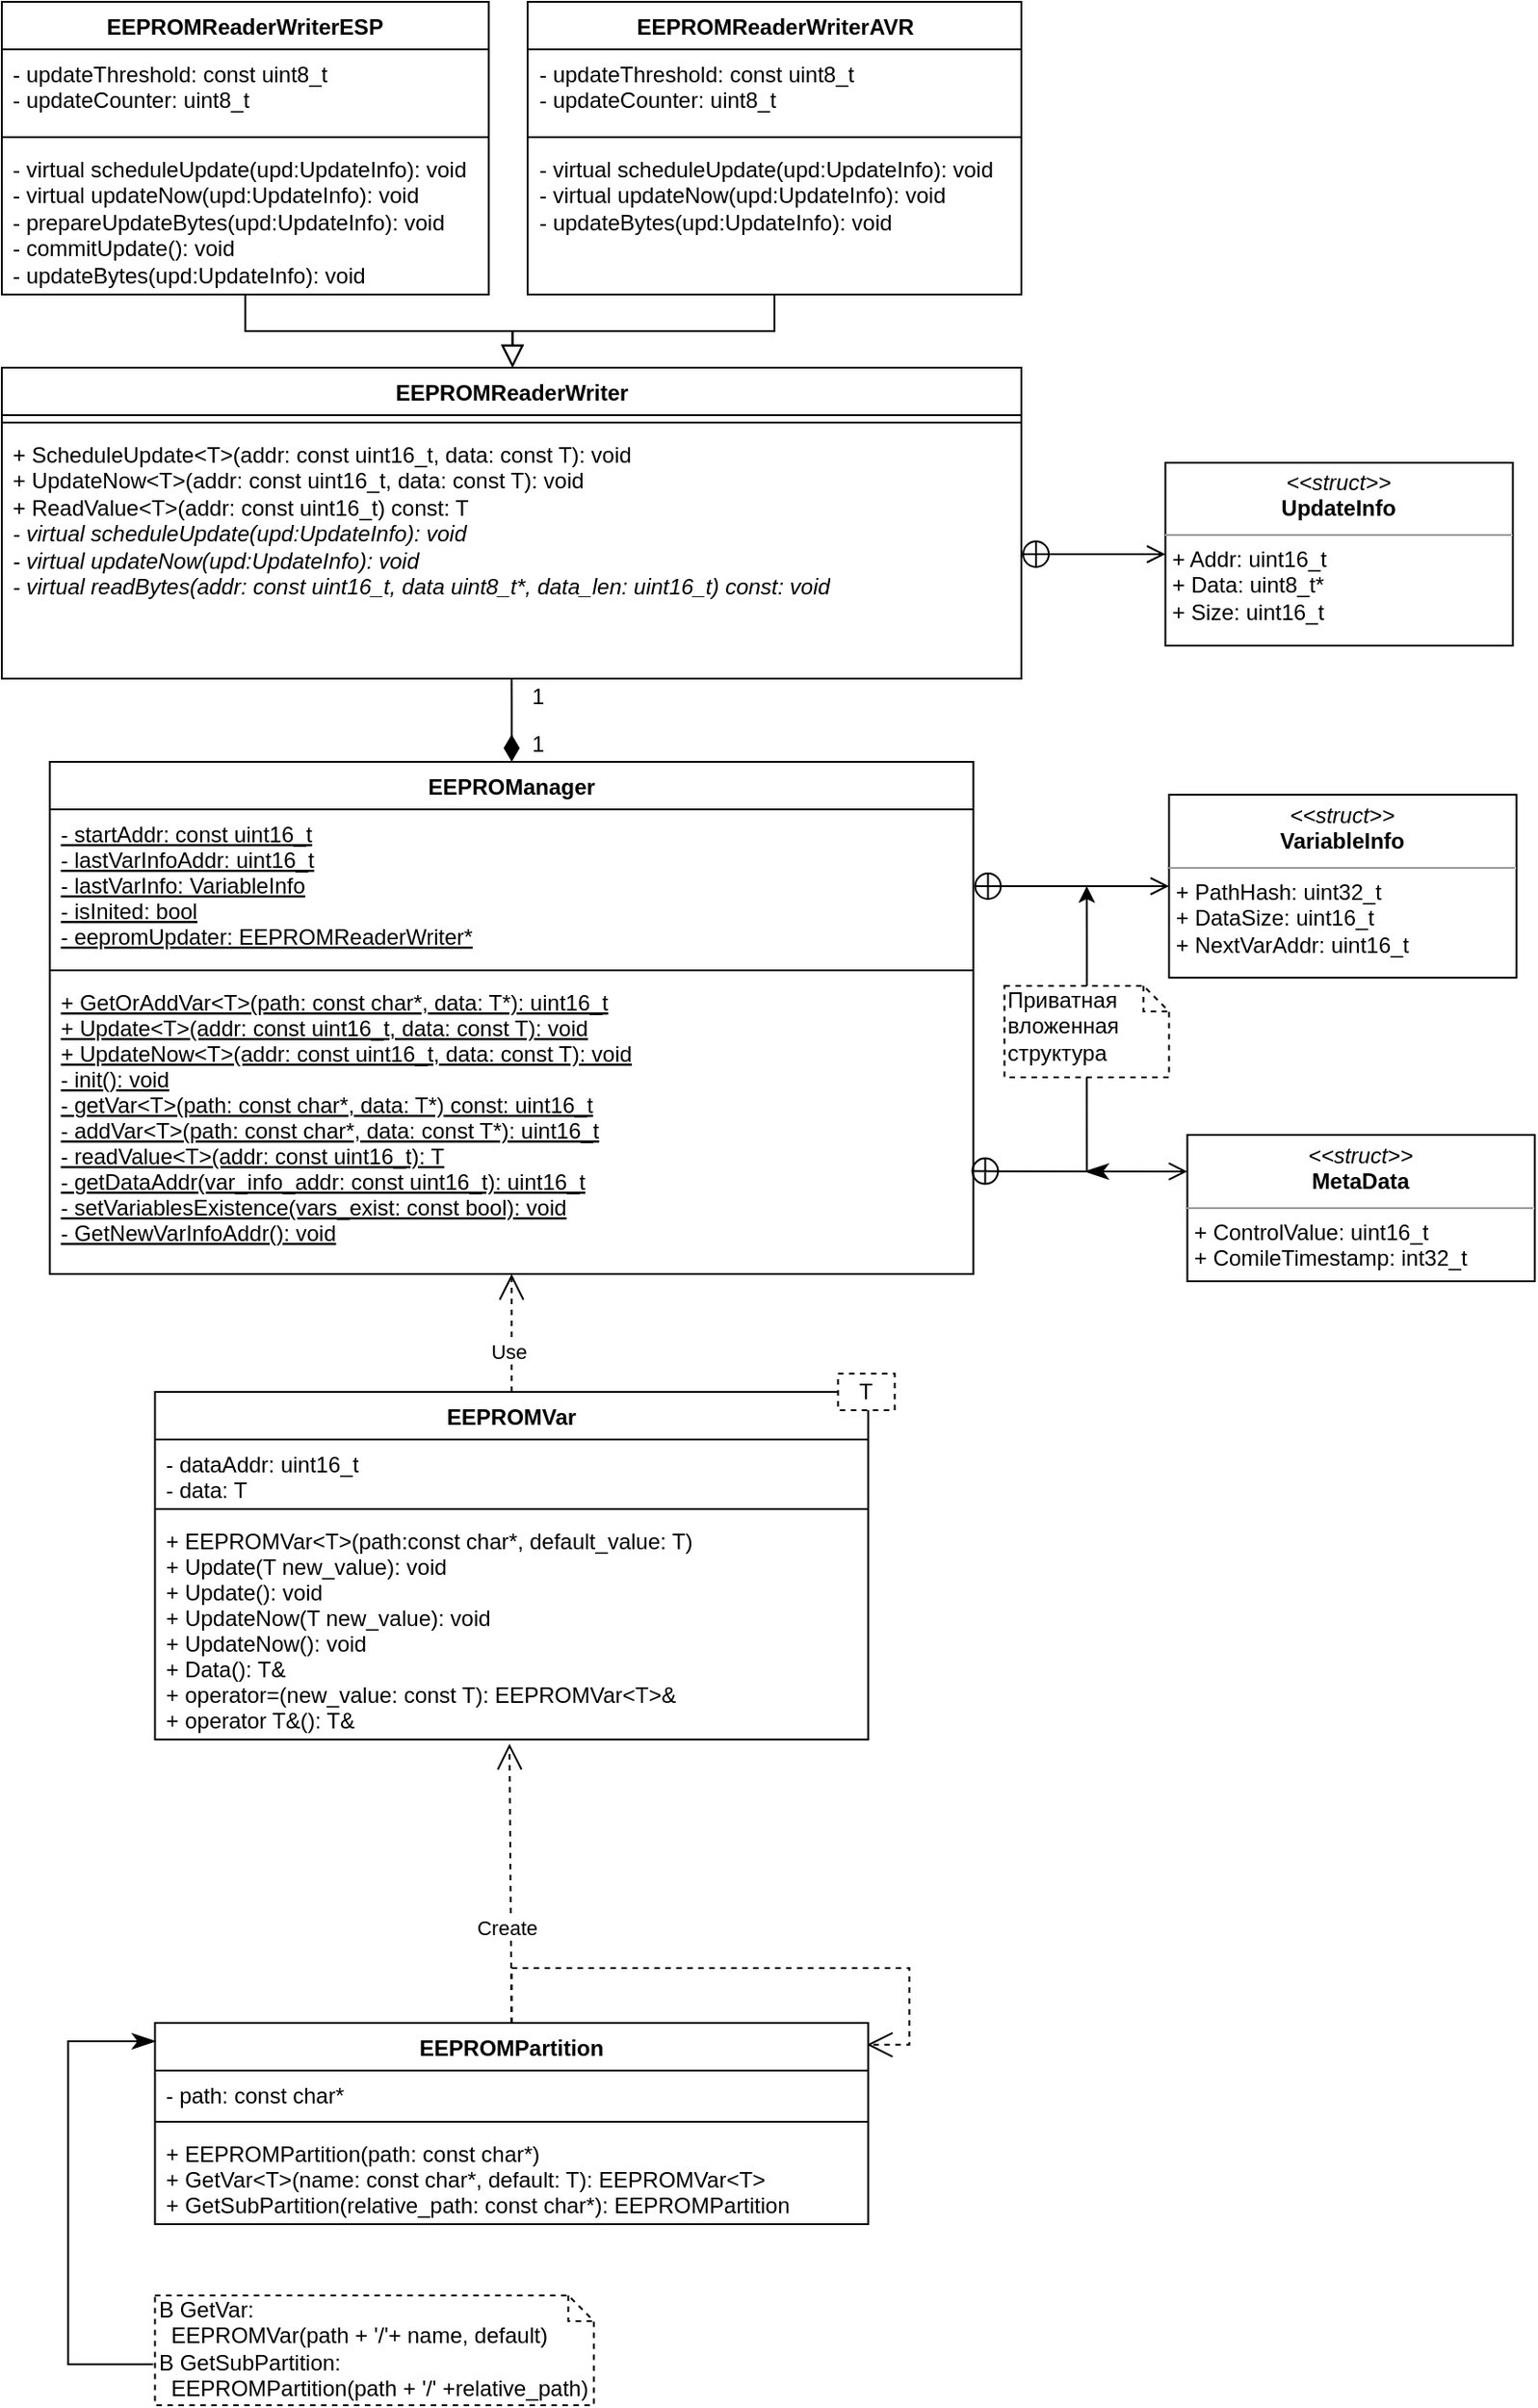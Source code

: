 <mxfile version="21.3.3" type="device">
  <diagram id="DedFYuknbq_vAPVtTDtG" name="Page-1">
    <mxGraphModel dx="1974" dy="624" grid="1" gridSize="10" guides="1" tooltips="1" connect="1" arrows="1" fold="1" page="1" pageScale="1" pageWidth="827" pageHeight="1169" math="0" shadow="0">
      <root>
        <mxCell id="0" />
        <mxCell id="1" parent="0" />
        <mxCell id="ljuwAe2FuJhUJJeVi3LY-82" value="" style="endArrow=open;endSize=12;dashed=1;html=1;rounded=0;exitX=0.5;exitY=0;exitDx=0;exitDy=0;entryX=0.998;entryY=0.108;entryDx=0;entryDy=0;edgeStyle=orthogonalEdgeStyle;entryPerimeter=0;" parent="1" source="ljuwAe2FuJhUJJeVi3LY-75" target="ljuwAe2FuJhUJJeVi3LY-75" edge="1">
          <mxGeometry width="160" relative="1" as="geometry">
            <mxPoint x="-352.75" y="1145" as="sourcePoint" />
            <mxPoint x="-353.75" y="1056" as="targetPoint" />
            <Array as="points">
              <mxPoint x="-510.75" y="1115" />
              <mxPoint x="-293.75" y="1115" />
              <mxPoint x="-293.75" y="1157" />
            </Array>
          </mxGeometry>
        </mxCell>
        <mxCell id="ljuwAe2FuJhUJJeVi3LY-53" value="EEPROMVar" style="swimlane;fontStyle=1;align=center;verticalAlign=top;childLayout=stackLayout;horizontal=1;startSize=26;horizontalStack=0;resizeParent=1;resizeParentMax=0;resizeLast=0;collapsible=1;marginBottom=0;" parent="1" vertex="1">
          <mxGeometry x="-706.25" y="800" width="390" height="190" as="geometry" />
        </mxCell>
        <mxCell id="ljuwAe2FuJhUJJeVi3LY-54" value="- dataAddr: uint16_t&#xa;- data: T" style="text;strokeColor=none;fillColor=none;align=left;verticalAlign=top;spacingLeft=4;spacingRight=4;overflow=hidden;rotatable=0;points=[[0,0.5],[1,0.5]];portConstraint=eastwest;fontStyle=0" parent="ljuwAe2FuJhUJJeVi3LY-53" vertex="1">
          <mxGeometry y="26" width="390" height="34" as="geometry" />
        </mxCell>
        <mxCell id="ljuwAe2FuJhUJJeVi3LY-55" value="" style="line;strokeWidth=1;fillColor=none;align=left;verticalAlign=middle;spacingTop=-1;spacingLeft=3;spacingRight=3;rotatable=0;labelPosition=right;points=[];portConstraint=eastwest;" parent="ljuwAe2FuJhUJJeVi3LY-53" vertex="1">
          <mxGeometry y="60" width="390" height="8" as="geometry" />
        </mxCell>
        <mxCell id="ljuwAe2FuJhUJJeVi3LY-56" value="+ EEPROMVar&lt;T&gt;(path:const char*, default_value: T)&#xa;+ Update(T new_value): void&#xa;+ Update(): void&#xa;+ UpdateNow(T new_value): void&#xa;+ UpdateNow(): void&#xa;+ Data(): T&amp;&#xa;+ operator=(new_value: const T): EEPROMVar&lt;T&gt;&amp;&#xa;+ operator T&amp;(): T&amp;" style="text;strokeColor=none;fillColor=none;align=left;verticalAlign=top;spacingLeft=4;spacingRight=4;overflow=hidden;rotatable=0;points=[[0,0.5],[1,0.5]];portConstraint=eastwest;" parent="ljuwAe2FuJhUJJeVi3LY-53" vertex="1">
          <mxGeometry y="68" width="390" height="122" as="geometry" />
        </mxCell>
        <mxCell id="k_DI012g5SNQRkkewyLQ-21" style="edgeStyle=orthogonalEdgeStyle;rounded=0;orthogonalLoop=1;jettySize=auto;html=1;entryX=0.5;entryY=1.004;entryDx=0;entryDy=0;entryPerimeter=0;endArrow=none;endFill=0;endSize=12;startArrow=diamondThin;startFill=1;startSize=12;" parent="1" source="ljuwAe2FuJhUJJeVi3LY-60" target="k_DI012g5SNQRkkewyLQ-6" edge="1">
          <mxGeometry relative="1" as="geometry" />
        </mxCell>
        <mxCell id="ljuwAe2FuJhUJJeVi3LY-60" value="EEPROManager" style="swimlane;fontStyle=1;align=center;verticalAlign=top;childLayout=stackLayout;horizontal=1;startSize=26;horizontalStack=0;resizeParent=1;resizeParentMax=0;resizeLast=0;collapsible=1;marginBottom=0;" parent="1" vertex="1">
          <mxGeometry x="-763.75" y="455.5" width="505" height="280" as="geometry" />
        </mxCell>
        <mxCell id="ljuwAe2FuJhUJJeVi3LY-61" value="- startAddr: const uint16_t&#xa;- lastVarInfoAddr: uint16_t&#xa;- lastVarInfo: VariableInfo&#xa;- isInited: bool&#xa;- eepromUpdater: EEPROMReaderWriter*" style="text;strokeColor=none;fillColor=none;align=left;verticalAlign=top;spacingLeft=4;spacingRight=4;overflow=hidden;rotatable=0;points=[[0,0.5],[1,0.5]];portConstraint=eastwest;fontStyle=4" parent="ljuwAe2FuJhUJJeVi3LY-60" vertex="1">
          <mxGeometry y="26" width="505" height="84" as="geometry" />
        </mxCell>
        <mxCell id="ljuwAe2FuJhUJJeVi3LY-62" value="" style="line;strokeWidth=1;fillColor=none;align=left;verticalAlign=middle;spacingTop=-1;spacingLeft=3;spacingRight=3;rotatable=0;labelPosition=right;points=[];portConstraint=eastwest;" parent="ljuwAe2FuJhUJJeVi3LY-60" vertex="1">
          <mxGeometry y="110" width="505" height="8" as="geometry" />
        </mxCell>
        <mxCell id="ljuwAe2FuJhUJJeVi3LY-63" value="+ GetOrAddVar&lt;T&gt;(path: const char*, data: T*): uint16_t&#xa;+ Update&lt;T&gt;(addr: const uint16_t, data: const T): void&#xa;+ UpdateNow&lt;T&gt;(addr: const uint16_t, data: const T): void&#xa;- init(): void&#xa;- getVar&lt;T&gt;(path: const char*, data: T*) const: uint16_t&#xa;- addVar&lt;T&gt;(path: const char*, data: const T*): uint16_t&#xa;- readValue&lt;T&gt;(addr: const uint16_t): T&#xa;- getDataAddr(var_info_addr: const uint16_t): uint16_t&#xa;- setVariablesExistence(vars_exist: const bool): void&#xa;- GetNewVarInfoAddr(): void" style="text;strokeColor=none;fillColor=none;align=left;verticalAlign=top;spacingLeft=4;spacingRight=4;overflow=hidden;rotatable=0;points=[[0,0.5],[1,0.5]];portConstraint=eastwest;fontStyle=4" parent="ljuwAe2FuJhUJJeVi3LY-60" vertex="1">
          <mxGeometry y="118" width="505" height="162" as="geometry" />
        </mxCell>
        <mxCell id="ljuwAe2FuJhUJJeVi3LY-67" value="&lt;p style=&quot;margin: 0px ; margin-top: 4px ; text-align: center&quot;&gt;&lt;i&gt;&amp;lt;&amp;lt;struct&amp;gt;&amp;gt;&lt;/i&gt;&lt;br&gt;&lt;b&gt;VariableInfo&lt;/b&gt;&lt;br&gt;&lt;/p&gt;&lt;hr size=&quot;1&quot;&gt;&lt;p style=&quot;margin: 0px ; margin-left: 4px&quot;&gt;+ PathHash: uint32_t&lt;br&gt;+ DataSize: uint16_t&lt;/p&gt;&lt;p style=&quot;margin: 0px ; margin-left: 4px&quot;&gt;+ NextVarAddr: uint16_t&lt;/p&gt;" style="verticalAlign=top;align=left;overflow=fill;fontSize=12;fontFamily=Helvetica;html=1;fillColor=none;" parent="1" vertex="1">
          <mxGeometry x="-151.75" y="473.5" width="190" height="100" as="geometry" />
        </mxCell>
        <mxCell id="ljuwAe2FuJhUJJeVi3LY-69" value="T" style="rounded=0;whiteSpace=wrap;html=1;dashed=1;" parent="1" vertex="1">
          <mxGeometry x="-332.75" y="790" width="31" height="20" as="geometry" />
        </mxCell>
        <mxCell id="ljuwAe2FuJhUJJeVi3LY-75" value="EEPROMPartition" style="swimlane;fontStyle=1;align=center;verticalAlign=top;childLayout=stackLayout;horizontal=1;startSize=26;horizontalStack=0;resizeParent=1;resizeParentMax=0;resizeLast=0;collapsible=1;marginBottom=0;" parent="1" vertex="1">
          <mxGeometry x="-706.25" y="1145" width="390" height="110" as="geometry" />
        </mxCell>
        <mxCell id="ljuwAe2FuJhUJJeVi3LY-76" value="- path: const char*" style="text;strokeColor=none;fillColor=none;align=left;verticalAlign=top;spacingLeft=4;spacingRight=4;overflow=hidden;rotatable=0;points=[[0,0.5],[1,0.5]];portConstraint=eastwest;fontStyle=0" parent="ljuwAe2FuJhUJJeVi3LY-75" vertex="1">
          <mxGeometry y="26" width="390" height="24" as="geometry" />
        </mxCell>
        <mxCell id="ljuwAe2FuJhUJJeVi3LY-77" value="" style="line;strokeWidth=1;fillColor=none;align=left;verticalAlign=middle;spacingTop=-1;spacingLeft=3;spacingRight=3;rotatable=0;labelPosition=right;points=[];portConstraint=eastwest;" parent="ljuwAe2FuJhUJJeVi3LY-75" vertex="1">
          <mxGeometry y="50" width="390" height="8" as="geometry" />
        </mxCell>
        <mxCell id="ljuwAe2FuJhUJJeVi3LY-78" value="+ EEPROMPartition(path: const char*)&#xa;+ GetVar&lt;T&gt;(name: const char*, default: T): EEPROMVar&lt;T&gt;&#xa;+ GetSubPartition(relative_path: const char*): EEPROMPartition" style="text;strokeColor=none;fillColor=none;align=left;verticalAlign=top;spacingLeft=4;spacingRight=4;overflow=hidden;rotatable=0;points=[[0,0.5],[1,0.5]];portConstraint=eastwest;" parent="ljuwAe2FuJhUJJeVi3LY-75" vertex="1">
          <mxGeometry y="58" width="390" height="52" as="geometry" />
        </mxCell>
        <mxCell id="ljuwAe2FuJhUJJeVi3LY-79" value="В GetVar:&lt;br&gt;&amp;nbsp; EEPROMVar(path + &#39;/&#39;+ name, default)&lt;br&gt;В&amp;nbsp;GetSubPartition:&lt;br&gt;&amp;nbsp; EEPROMPartition(path + &#39;/&#39; +relative_path)" style="shape=note;whiteSpace=wrap;html=1;size=14;verticalAlign=top;align=left;spacingTop=-6;dashed=1;" parent="1" vertex="1">
          <mxGeometry x="-706.25" y="1294" width="240" height="60" as="geometry" />
        </mxCell>
        <mxCell id="ljuwAe2FuJhUJJeVi3LY-80" style="edgeStyle=orthogonalEdgeStyle;rounded=0;orthogonalLoop=1;jettySize=auto;html=1;endArrow=classicThin;endFill=1;endSize=10;strokeWidth=1;exitX=-0.004;exitY=0.627;exitDx=0;exitDy=0;exitPerimeter=0;entryX=0.001;entryY=0.091;entryDx=0;entryDy=0;entryPerimeter=0;" parent="1" source="ljuwAe2FuJhUJJeVi3LY-79" target="ljuwAe2FuJhUJJeVi3LY-75" edge="1">
          <mxGeometry relative="1" as="geometry">
            <mxPoint x="-830.75" y="1195" as="targetPoint" />
            <mxPoint x="-870.75" y="1195" as="sourcePoint" />
            <Array as="points">
              <mxPoint x="-753.75" y="1332" />
              <mxPoint x="-753.75" y="1155" />
            </Array>
          </mxGeometry>
        </mxCell>
        <mxCell id="ljuwAe2FuJhUJJeVi3LY-81" value="Create" style="endArrow=open;endSize=12;dashed=1;html=1;rounded=0;exitX=0.5;exitY=0;exitDx=0;exitDy=0;entryX=0.497;entryY=1.019;entryDx=0;entryDy=0;entryPerimeter=0;" parent="1" source="ljuwAe2FuJhUJJeVi3LY-75" target="ljuwAe2FuJhUJJeVi3LY-56" edge="1">
          <mxGeometry x="-0.31" y="2" width="160" relative="1" as="geometry">
            <mxPoint x="-443.75" y="1085" as="sourcePoint" />
            <mxPoint x="-283.75" y="1085" as="targetPoint" />
            <mxPoint as="offset" />
          </mxGeometry>
        </mxCell>
        <mxCell id="ljuwAe2FuJhUJJeVi3LY-85" style="edgeStyle=orthogonalEdgeStyle;rounded=0;orthogonalLoop=1;jettySize=auto;html=1;endArrow=classicThin;endFill=1;endSize=10;strokeWidth=1;exitX=0.5;exitY=1;exitDx=0;exitDy=0;exitPerimeter=0;" parent="1" source="ljuwAe2FuJhUJJeVi3LY-86" edge="1">
          <mxGeometry relative="1" as="geometry">
            <mxPoint x="-197.75" y="679.5" as="targetPoint" />
            <Array as="points">
              <mxPoint x="-196.75" y="679.5" />
            </Array>
          </mxGeometry>
        </mxCell>
        <mxCell id="ZltMo-0MAToDY_ug4AOP-5" style="edgeStyle=orthogonalEdgeStyle;rounded=0;orthogonalLoop=1;jettySize=auto;html=1;" parent="1" source="ljuwAe2FuJhUJJeVi3LY-86" edge="1">
          <mxGeometry relative="1" as="geometry">
            <mxPoint x="-196.75" y="523.5" as="targetPoint" />
          </mxGeometry>
        </mxCell>
        <mxCell id="ljuwAe2FuJhUJJeVi3LY-86" value="Приватная&lt;br&gt;вложенная&lt;br&gt;структура" style="shape=note;whiteSpace=wrap;html=1;size=14;verticalAlign=top;align=left;spacingTop=-6;dashed=1;" parent="1" vertex="1">
          <mxGeometry x="-241.75" y="578" width="90" height="50" as="geometry" />
        </mxCell>
        <mxCell id="ZltMo-0MAToDY_ug4AOP-1" value="&lt;p style=&quot;margin: 0px ; margin-top: 4px ; text-align: center&quot;&gt;&lt;i&gt;&amp;lt;&amp;lt;struct&amp;gt;&amp;gt;&lt;/i&gt;&lt;br&gt;&lt;b&gt;MetaData&lt;/b&gt;&lt;br&gt;&lt;/p&gt;&lt;hr size=&quot;1&quot;&gt;&lt;p style=&quot;margin: 0px ; margin-left: 4px&quot;&gt;+ ControlValue: uint16_t&lt;br&gt;+ ComileTimestamp: int32_t&lt;/p&gt;" style="verticalAlign=top;align=left;overflow=fill;fontSize=12;fontFamily=Helvetica;html=1;fillColor=none;" parent="1" vertex="1">
          <mxGeometry x="-141.75" y="659.5" width="190" height="80" as="geometry" />
        </mxCell>
        <mxCell id="ZltMo-0MAToDY_ug4AOP-4" value="" style="endArrow=open;startArrow=circlePlus;endFill=0;startFill=0;endSize=8;html=1;strokeWidth=1;exitX=0.997;exitY=0.653;exitDx=0;exitDy=0;entryX=0;entryY=0.25;entryDx=0;entryDy=0;exitPerimeter=0;" parent="1" source="ljuwAe2FuJhUJJeVi3LY-63" target="ZltMo-0MAToDY_ug4AOP-1" edge="1">
          <mxGeometry width="160" relative="1" as="geometry">
            <mxPoint x="-246.75" y="523.5" as="sourcePoint" />
            <mxPoint x="-131.75" y="523.5" as="targetPoint" />
          </mxGeometry>
        </mxCell>
        <mxCell id="k_DI012g5SNQRkkewyLQ-3" value="EEPROMReaderWriter" style="swimlane;fontStyle=1;align=center;verticalAlign=top;childLayout=stackLayout;horizontal=1;startSize=26;horizontalStack=0;resizeParent=1;resizeParentMax=0;resizeLast=0;collapsible=1;marginBottom=0;whiteSpace=wrap;html=1;" parent="1" vertex="1">
          <mxGeometry x="-790" y="240" width="557.5" height="170" as="geometry" />
        </mxCell>
        <mxCell id="k_DI012g5SNQRkkewyLQ-5" value="" style="line;strokeWidth=1;fillColor=none;align=left;verticalAlign=middle;spacingTop=-1;spacingLeft=3;spacingRight=3;rotatable=0;labelPosition=right;points=[];portConstraint=eastwest;strokeColor=inherit;" parent="k_DI012g5SNQRkkewyLQ-3" vertex="1">
          <mxGeometry y="26" width="557.5" height="8" as="geometry" />
        </mxCell>
        <mxCell id="k_DI012g5SNQRkkewyLQ-6" value="+ ScheduleUpdate&amp;lt;T&amp;gt;(addr: const uint16_t, data: const T): void&lt;br&gt;+ UpdateNow&amp;lt;T&amp;gt;(addr: const uint16_t, data: const T): void&lt;br style=&quot;border-color: var(--border-color); padding: 0px; margin: 0px;&quot;&gt;+ ReadValue&amp;lt;T&amp;gt;(addr: const uint16_t) const: T&lt;br&gt;&lt;i&gt;- virtual scheduleUpdate(upd:UpdateInfo): void&lt;br style=&quot;border-color: var(--border-color);&quot;&gt;- virtual updateNow(upd:UpdateInfo): void&lt;br&gt;- virtual readBytes(addr: const uint16_t, data uint8_t*, data_len: uint16_t) const: void&lt;/i&gt;" style="text;strokeColor=none;fillColor=none;align=left;verticalAlign=top;spacingLeft=4;spacingRight=4;overflow=hidden;rotatable=0;points=[[0,0.5],[1,0.5]];portConstraint=eastwest;whiteSpace=wrap;html=1;" parent="k_DI012g5SNQRkkewyLQ-3" vertex="1">
          <mxGeometry y="34" width="557.5" height="136" as="geometry" />
        </mxCell>
        <mxCell id="k_DI012g5SNQRkkewyLQ-14" style="edgeStyle=orthogonalEdgeStyle;rounded=0;orthogonalLoop=1;jettySize=auto;html=1;endArrow=block;endFill=0;endSize=10;" parent="1" source="k_DI012g5SNQRkkewyLQ-10" target="k_DI012g5SNQRkkewyLQ-3" edge="1">
          <mxGeometry relative="1" as="geometry">
            <Array as="points">
              <mxPoint x="-656.75" y="220" />
              <mxPoint x="-510.75" y="220" />
            </Array>
          </mxGeometry>
        </mxCell>
        <mxCell id="k_DI012g5SNQRkkewyLQ-10" value="EEPROMReaderWriterESP" style="swimlane;fontStyle=1;align=center;verticalAlign=top;childLayout=stackLayout;horizontal=1;startSize=26;horizontalStack=0;resizeParent=1;resizeParentMax=0;resizeLast=0;collapsible=1;marginBottom=0;whiteSpace=wrap;html=1;" parent="1" vertex="1">
          <mxGeometry x="-790" y="40" width="266.25" height="160" as="geometry" />
        </mxCell>
        <mxCell id="k_DI012g5SNQRkkewyLQ-11" value="- updateThreshold: const uint8_t&lt;br&gt;- updateCounter: uint8_t" style="text;strokeColor=none;fillColor=none;align=left;verticalAlign=top;spacingLeft=4;spacingRight=4;overflow=hidden;rotatable=0;points=[[0,0.5],[1,0.5]];portConstraint=eastwest;whiteSpace=wrap;html=1;" parent="k_DI012g5SNQRkkewyLQ-10" vertex="1">
          <mxGeometry y="26" width="266.25" height="44" as="geometry" />
        </mxCell>
        <mxCell id="k_DI012g5SNQRkkewyLQ-12" value="" style="line;strokeWidth=1;fillColor=none;align=left;verticalAlign=middle;spacingTop=-1;spacingLeft=3;spacingRight=3;rotatable=0;labelPosition=right;points=[];portConstraint=eastwest;strokeColor=inherit;" parent="k_DI012g5SNQRkkewyLQ-10" vertex="1">
          <mxGeometry y="70" width="266.25" height="8" as="geometry" />
        </mxCell>
        <mxCell id="k_DI012g5SNQRkkewyLQ-13" value="- virtual scheduleUpdate(upd:UpdateInfo): void&lt;br style=&quot;border-color: var(--border-color);&quot;&gt;- virtual updateNow(upd:UpdateInfo): void&lt;br&gt;- prepareUpdateBytes(upd:UpdateInfo): void&lt;br&gt;- commitUpdate(): void&lt;br style=&quot;border-color: var(--border-color); padding: 0px; margin: 0px;&quot;&gt;- updateBytes(upd:UpdateInfo): void" style="text;strokeColor=none;fillColor=none;align=left;verticalAlign=top;spacingLeft=4;spacingRight=4;overflow=hidden;rotatable=0;points=[[0,0.5],[1,0.5]];portConstraint=eastwest;whiteSpace=wrap;html=1;" parent="k_DI012g5SNQRkkewyLQ-10" vertex="1">
          <mxGeometry y="78" width="266.25" height="82" as="geometry" />
        </mxCell>
        <mxCell id="k_DI012g5SNQRkkewyLQ-20" value="Use" style="endArrow=open;endSize=12;dashed=1;html=1;rounded=0;exitX=0.5;exitY=0;exitDx=0;exitDy=0;" parent="1" source="ljuwAe2FuJhUJJeVi3LY-53" target="ljuwAe2FuJhUJJeVi3LY-63" edge="1">
          <mxGeometry x="-0.31" y="2" width="160" relative="1" as="geometry">
            <mxPoint x="-512.75" y="1130" as="sourcePoint" />
            <mxPoint x="-516.75" y="1072" as="targetPoint" />
            <mxPoint as="offset" />
          </mxGeometry>
        </mxCell>
        <mxCell id="k_DI012g5SNQRkkewyLQ-22" value="1" style="text;html=1;resizable=0;points=[];autosize=1;align=left;verticalAlign=top;spacingTop=-4;" parent="1" vertex="1">
          <mxGeometry x="-502.5" y="410" width="20" height="20" as="geometry" />
        </mxCell>
        <mxCell id="k_DI012g5SNQRkkewyLQ-24" value="1" style="text;html=1;resizable=0;points=[];autosize=1;align=left;verticalAlign=top;spacingTop=-4;" parent="1" vertex="1">
          <mxGeometry x="-502.5" y="435.5" width="20" height="20" as="geometry" />
        </mxCell>
        <mxCell id="k_DI012g5SNQRkkewyLQ-25" value="&lt;p style=&quot;margin: 0px ; margin-top: 4px ; text-align: center&quot;&gt;&lt;i&gt;&amp;lt;&amp;lt;struct&amp;gt;&amp;gt;&lt;/i&gt;&lt;br&gt;&lt;b&gt;UpdateInfo&lt;/b&gt;&lt;br&gt;&lt;/p&gt;&lt;hr size=&quot;1&quot;&gt;&lt;p style=&quot;margin: 0px ; margin-left: 4px&quot;&gt;+ Addr: uint16_t&lt;br&gt;+ Data: uint8_t*&lt;/p&gt;&lt;p style=&quot;margin: 0px ; margin-left: 4px&quot;&gt;+ Size: uint16_t&lt;/p&gt;" style="verticalAlign=top;align=left;overflow=fill;fontSize=12;fontFamily=Helvetica;html=1;fillColor=none;" parent="1" vertex="1">
          <mxGeometry x="-153.75" y="292" width="190" height="100" as="geometry" />
        </mxCell>
        <mxCell id="k_DI012g5SNQRkkewyLQ-30" style="edgeStyle=orthogonalEdgeStyle;rounded=0;orthogonalLoop=1;jettySize=auto;html=1;endArrow=block;endFill=0;startSize=10;endSize=10;" parent="1" source="k_DI012g5SNQRkkewyLQ-26" target="k_DI012g5SNQRkkewyLQ-3" edge="1">
          <mxGeometry relative="1" as="geometry">
            <Array as="points">
              <mxPoint x="-367.75" y="220" />
              <mxPoint x="-510.75" y="220" />
            </Array>
          </mxGeometry>
        </mxCell>
        <mxCell id="k_DI012g5SNQRkkewyLQ-26" value="EEPROMReaderWriterAVR" style="swimlane;fontStyle=1;align=center;verticalAlign=top;childLayout=stackLayout;horizontal=1;startSize=26;horizontalStack=0;resizeParent=1;resizeParentMax=0;resizeLast=0;collapsible=1;marginBottom=0;whiteSpace=wrap;html=1;" parent="1" vertex="1">
          <mxGeometry x="-502.5" y="40" width="270" height="160" as="geometry" />
        </mxCell>
        <mxCell id="k_DI012g5SNQRkkewyLQ-27" value="- updateThreshold: const uint8_t&lt;br&gt;- updateCounter: uint8_t" style="text;strokeColor=none;fillColor=none;align=left;verticalAlign=top;spacingLeft=4;spacingRight=4;overflow=hidden;rotatable=0;points=[[0,0.5],[1,0.5]];portConstraint=eastwest;whiteSpace=wrap;html=1;" parent="k_DI012g5SNQRkkewyLQ-26" vertex="1">
          <mxGeometry y="26" width="270" height="44" as="geometry" />
        </mxCell>
        <mxCell id="k_DI012g5SNQRkkewyLQ-28" value="" style="line;strokeWidth=1;fillColor=none;align=left;verticalAlign=middle;spacingTop=-1;spacingLeft=3;spacingRight=3;rotatable=0;labelPosition=right;points=[];portConstraint=eastwest;strokeColor=inherit;" parent="k_DI012g5SNQRkkewyLQ-26" vertex="1">
          <mxGeometry y="70" width="270" height="8" as="geometry" />
        </mxCell>
        <mxCell id="k_DI012g5SNQRkkewyLQ-29" value="- virtual scheduleUpdate(upd:UpdateInfo): void&lt;br style=&quot;border-color: var(--border-color);&quot;&gt;- virtual updateNow(upd:UpdateInfo): void&lt;br style=&quot;border-color: var(--border-color); padding: 0px; margin: 0px;&quot;&gt;- updateBytes(upd:UpdateInfo): void" style="text;strokeColor=none;fillColor=none;align=left;verticalAlign=top;spacingLeft=4;spacingRight=4;overflow=hidden;rotatable=0;points=[[0,0.5],[1,0.5]];portConstraint=eastwest;whiteSpace=wrap;html=1;" parent="k_DI012g5SNQRkkewyLQ-26" vertex="1">
          <mxGeometry y="78" width="270" height="82" as="geometry" />
        </mxCell>
        <mxCell id="k_DI012g5SNQRkkewyLQ-32" value="" style="endArrow=open;startArrow=circlePlus;endFill=0;startFill=0;endSize=8;html=1;strokeWidth=1;exitX=1;exitY=0.5;exitDx=0;exitDy=0;entryX=0;entryY=0.5;entryDx=0;entryDy=0;" parent="1" source="ljuwAe2FuJhUJJeVi3LY-61" target="ljuwAe2FuJhUJJeVi3LY-67" edge="1">
          <mxGeometry width="160" relative="1" as="geometry">
            <mxPoint x="-248.75" y="689.5" as="sourcePoint" />
            <mxPoint x="-131.75" y="689.5" as="targetPoint" />
          </mxGeometry>
        </mxCell>
        <mxCell id="k_DI012g5SNQRkkewyLQ-33" value="" style="endArrow=open;startArrow=circlePlus;endFill=0;startFill=0;endSize=8;html=1;strokeWidth=1;exitX=1;exitY=0.5;exitDx=0;exitDy=0;entryX=0;entryY=0.5;entryDx=0;entryDy=0;" parent="1" source="k_DI012g5SNQRkkewyLQ-6" target="k_DI012g5SNQRkkewyLQ-25" edge="1">
          <mxGeometry width="160" relative="1" as="geometry">
            <mxPoint x="-248.75" y="578" as="sourcePoint" />
            <mxPoint x="-133.75" y="578" as="targetPoint" />
          </mxGeometry>
        </mxCell>
      </root>
    </mxGraphModel>
  </diagram>
</mxfile>
